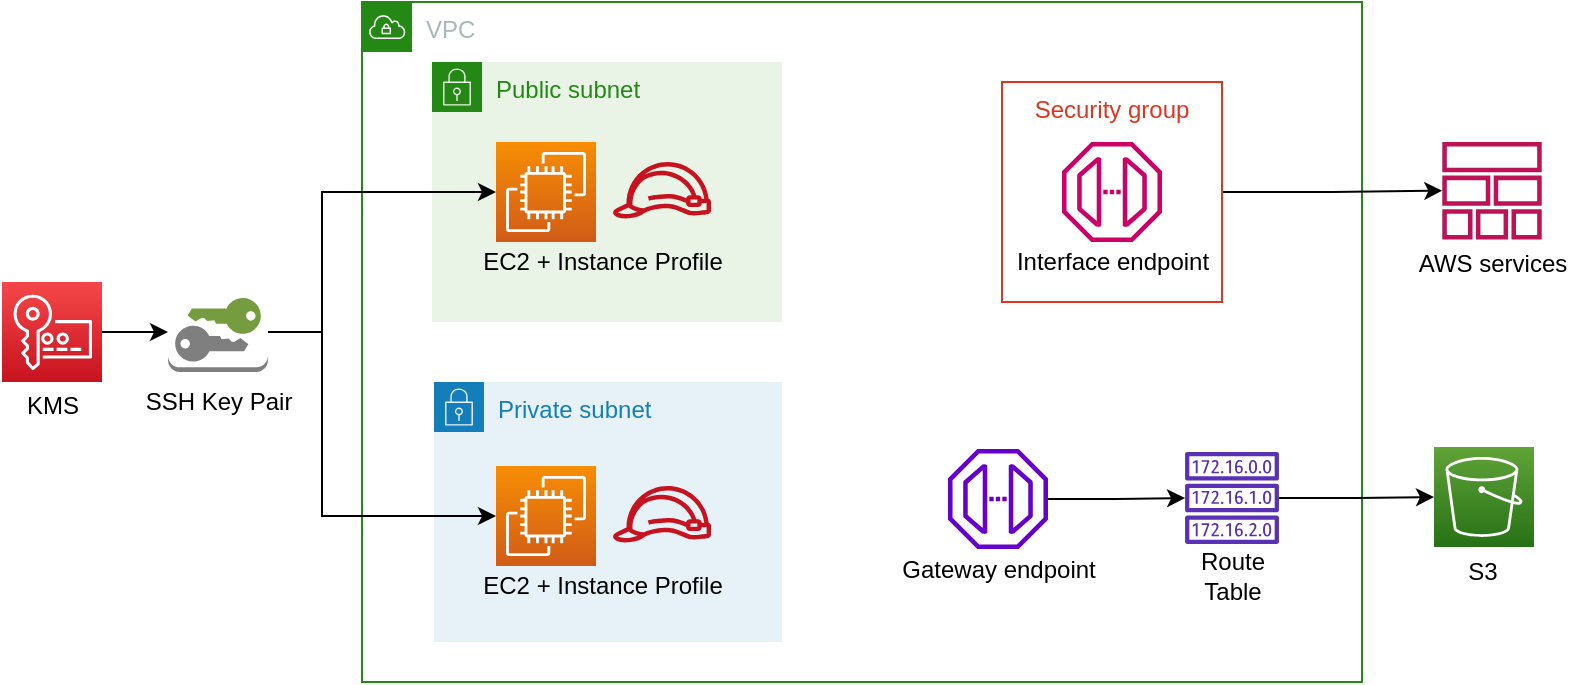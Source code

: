 <mxfile version="14.1.8" type="device"><diagram id="VrJSyCtyyk0UYBWMlAai" name="Page-1"><mxGraphModel dx="1086" dy="806" grid="1" gridSize="10" guides="1" tooltips="1" connect="1" arrows="1" fold="1" page="1" pageScale="1" pageWidth="850" pageHeight="1100" math="0" shadow="0"><root><mxCell id="0"/><mxCell id="1" parent="0"/><mxCell id="0BAHfwUMQpWNPqYW698L-1" value="VPC" style="points=[[0,0],[0.25,0],[0.5,0],[0.75,0],[1,0],[1,0.25],[1,0.5],[1,0.75],[1,1],[0.75,1],[0.5,1],[0.25,1],[0,1],[0,0.75],[0,0.5],[0,0.25]];outlineConnect=0;gradientColor=none;html=1;whiteSpace=wrap;fontSize=12;fontStyle=0;shape=mxgraph.aws4.group;grIcon=mxgraph.aws4.group_vpc;strokeColor=#248814;fillColor=none;verticalAlign=top;align=left;spacingLeft=30;fontColor=#AAB7B8;dashed=0;" vertex="1" parent="1"><mxGeometry x="200" y="340" width="500" height="340" as="geometry"/></mxCell><mxCell id="0BAHfwUMQpWNPqYW698L-2" value="Public subnet" style="points=[[0,0],[0.25,0],[0.5,0],[0.75,0],[1,0],[1,0.25],[1,0.5],[1,0.75],[1,1],[0.75,1],[0.5,1],[0.25,1],[0,1],[0,0.75],[0,0.5],[0,0.25]];outlineConnect=0;gradientColor=none;html=1;whiteSpace=wrap;fontSize=12;fontStyle=0;shape=mxgraph.aws4.group;grIcon=mxgraph.aws4.group_security_group;grStroke=0;strokeColor=#248814;fillColor=#E9F3E6;verticalAlign=top;align=left;spacingLeft=30;fontColor=#248814;dashed=0;" vertex="1" parent="1"><mxGeometry x="235" y="370" width="175" height="130" as="geometry"/></mxCell><mxCell id="0BAHfwUMQpWNPqYW698L-4" value="" style="group" vertex="1" connectable="0" parent="1"><mxGeometry x="250.0" y="410" width="140" height="70" as="geometry"/></mxCell><mxCell id="0BAHfwUMQpWNPqYW698L-5" value="" style="outlineConnect=0;fontColor=#232F3E;gradientColor=none;fillColor=#C7131F;strokeColor=none;dashed=0;verticalLabelPosition=bottom;verticalAlign=top;align=center;html=1;fontSize=12;fontStyle=0;aspect=fixed;pointerEvents=1;shape=mxgraph.aws4.role;" vertex="1" parent="0BAHfwUMQpWNPqYW698L-4"><mxGeometry x="75.0" y="10.0" width="50" height="28.21" as="geometry"/></mxCell><mxCell id="0BAHfwUMQpWNPqYW698L-6" value="" style="outlineConnect=0;fontColor=#232F3E;gradientColor=#F78E04;gradientDirection=north;fillColor=#D05C17;strokeColor=#ffffff;dashed=0;verticalLabelPosition=bottom;verticalAlign=top;align=center;html=1;fontSize=12;fontStyle=0;aspect=fixed;shape=mxgraph.aws4.resourceIcon;resIcon=mxgraph.aws4.ec2;" vertex="1" parent="0BAHfwUMQpWNPqYW698L-4"><mxGeometry x="17.0" width="50" height="50" as="geometry"/></mxCell><mxCell id="0BAHfwUMQpWNPqYW698L-7" value="&lt;div&gt;&lt;span&gt;EC2 + Instance Profile&lt;/span&gt;&lt;/div&gt;" style="text;html=1;resizable=0;autosize=1;align=center;verticalAlign=middle;points=[];fillColor=none;strokeColor=none;rounded=0;" vertex="1" parent="0BAHfwUMQpWNPqYW698L-4"><mxGeometry y="50" width="140" height="20" as="geometry"/></mxCell><mxCell id="0BAHfwUMQpWNPqYW698L-23" value="Private subnet" style="points=[[0,0],[0.25,0],[0.5,0],[0.75,0],[1,0],[1,0.25],[1,0.5],[1,0.75],[1,1],[0.75,1],[0.5,1],[0.25,1],[0,1],[0,0.75],[0,0.5],[0,0.25]];outlineConnect=0;gradientColor=none;html=1;whiteSpace=wrap;fontSize=12;fontStyle=0;shape=mxgraph.aws4.group;grIcon=mxgraph.aws4.group_security_group;grStroke=0;strokeColor=#147EBA;fillColor=#E6F2F8;verticalAlign=top;align=left;spacingLeft=30;fontColor=#147EBA;dashed=0;" vertex="1" parent="1"><mxGeometry x="236" y="530" width="174" height="130" as="geometry"/></mxCell><mxCell id="0BAHfwUMQpWNPqYW698L-24" value="" style="group" vertex="1" connectable="0" parent="1"><mxGeometry x="250.0" y="572" width="140" height="70" as="geometry"/></mxCell><mxCell id="0BAHfwUMQpWNPqYW698L-25" value="" style="outlineConnect=0;fontColor=#232F3E;gradientColor=none;fillColor=#C7131F;strokeColor=none;dashed=0;verticalLabelPosition=bottom;verticalAlign=top;align=center;html=1;fontSize=12;fontStyle=0;aspect=fixed;pointerEvents=1;shape=mxgraph.aws4.role;" vertex="1" parent="0BAHfwUMQpWNPqYW698L-24"><mxGeometry x="75.0" y="10.0" width="50" height="28.21" as="geometry"/></mxCell><mxCell id="0BAHfwUMQpWNPqYW698L-26" value="" style="outlineConnect=0;fontColor=#232F3E;gradientColor=#F78E04;gradientDirection=north;fillColor=#D05C17;strokeColor=#ffffff;dashed=0;verticalLabelPosition=bottom;verticalAlign=top;align=center;html=1;fontSize=12;fontStyle=0;aspect=fixed;shape=mxgraph.aws4.resourceIcon;resIcon=mxgraph.aws4.ec2;" vertex="1" parent="0BAHfwUMQpWNPqYW698L-24"><mxGeometry x="17.0" width="50" height="50" as="geometry"/></mxCell><mxCell id="0BAHfwUMQpWNPqYW698L-27" value="&lt;div&gt;&lt;span&gt;EC2 + Instance Profile&lt;/span&gt;&lt;/div&gt;" style="text;html=1;resizable=0;autosize=1;align=center;verticalAlign=middle;points=[];fillColor=none;strokeColor=none;rounded=0;" vertex="1" parent="0BAHfwUMQpWNPqYW698L-24"><mxGeometry y="50" width="140" height="20" as="geometry"/></mxCell><mxCell id="0BAHfwUMQpWNPqYW698L-35" value="" style="group" vertex="1" connectable="0" parent="1"><mxGeometry x="610" y="565" width="50" height="77" as="geometry"/></mxCell><mxCell id="0BAHfwUMQpWNPqYW698L-36" value="" style="outlineConnect=0;fontColor=#232F3E;gradientColor=none;fillColor=#5A30B5;strokeColor=none;dashed=0;verticalLabelPosition=bottom;verticalAlign=top;align=center;html=1;fontSize=12;fontStyle=0;aspect=fixed;pointerEvents=1;shape=mxgraph.aws4.route_table;" vertex="1" parent="0BAHfwUMQpWNPqYW698L-35"><mxGeometry x="1.4" width="47.21" height="46" as="geometry"/></mxCell><mxCell id="0BAHfwUMQpWNPqYW698L-37" value="Route&lt;br&gt;Table" style="text;html=1;resizable=0;autosize=1;align=center;verticalAlign=middle;points=[];fillColor=none;strokeColor=none;rounded=0;" vertex="1" parent="0BAHfwUMQpWNPqYW698L-35"><mxGeometry y="47" width="50" height="30" as="geometry"/></mxCell><mxCell id="0BAHfwUMQpWNPqYW698L-47" style="edgeStyle=orthogonalEdgeStyle;rounded=0;orthogonalLoop=1;jettySize=auto;html=1;entryX=0;entryY=0.5;entryDx=0;entryDy=0;entryPerimeter=0;startArrow=none;startFill=0;endArrow=classic;endFill=1;" edge="1" parent="1" source="0BAHfwUMQpWNPqYW698L-44" target="0BAHfwUMQpWNPqYW698L-46"><mxGeometry relative="1" as="geometry"/></mxCell><mxCell id="pYBIsoTa9pyas0MJcHTM-14" value="" style="group" parent="1" vertex="1" connectable="0"><mxGeometry x="710" y="562.5" width="100" height="72" as="geometry"/></mxCell><mxCell id="t7BEnbgrJtdrj7GlDJGb-8" value="" style="outlineConnect=0;fontColor=#232F3E;gradientColor=#60A337;gradientDirection=north;fillColor=#277116;strokeColor=#ffffff;dashed=0;verticalLabelPosition=bottom;verticalAlign=top;align=center;html=1;fontSize=12;fontStyle=0;aspect=fixed;shape=mxgraph.aws4.resourceIcon;resIcon=mxgraph.aws4.s3;" parent="pYBIsoTa9pyas0MJcHTM-14" vertex="1"><mxGeometry x="26" width="50" height="50" as="geometry"/></mxCell><mxCell id="t7BEnbgrJtdrj7GlDJGb-9" value="S3" style="text;html=1;resizable=0;autosize=1;align=center;verticalAlign=middle;points=[];fillColor=none;strokeColor=none;rounded=0;" parent="pYBIsoTa9pyas0MJcHTM-14" vertex="1"><mxGeometry x="35" y="52" width="30" height="20" as="geometry"/></mxCell><mxCell id="0BAHfwUMQpWNPqYW698L-50" value="" style="group" vertex="1" connectable="0" parent="1"><mxGeometry x="20" y="480" width="50" height="72" as="geometry"/></mxCell><mxCell id="0BAHfwUMQpWNPqYW698L-44" value="" style="outlineConnect=0;fontColor=#232F3E;gradientColor=#F54749;gradientDirection=north;fillColor=#C7131F;strokeColor=#ffffff;dashed=0;verticalLabelPosition=bottom;verticalAlign=top;align=center;html=1;fontSize=12;fontStyle=0;aspect=fixed;shape=mxgraph.aws4.resourceIcon;resIcon=mxgraph.aws4.key_management_service;" vertex="1" parent="0BAHfwUMQpWNPqYW698L-50"><mxGeometry width="50" height="50" as="geometry"/></mxCell><mxCell id="0BAHfwUMQpWNPqYW698L-45" value="KMS" style="text;html=1;resizable=0;autosize=1;align=center;verticalAlign=middle;points=[];fillColor=none;strokeColor=none;rounded=0;" vertex="1" parent="0BAHfwUMQpWNPqYW698L-50"><mxGeometry x="5" y="52" width="40" height="20" as="geometry"/></mxCell><mxCell id="0BAHfwUMQpWNPqYW698L-51" value="" style="group" vertex="1" connectable="0" parent="1"><mxGeometry x="83" y="485" width="90" height="65" as="geometry"/></mxCell><mxCell id="0BAHfwUMQpWNPqYW698L-46" value="" style="outlineConnect=0;dashed=0;verticalLabelPosition=bottom;verticalAlign=top;align=center;html=1;shape=mxgraph.aws3.long_term_security_credential;fillColor=#ffffff;gradientColor=none;aspect=fixed;" vertex="1" parent="0BAHfwUMQpWNPqYW698L-51"><mxGeometry x="20" width="50" height="40" as="geometry"/></mxCell><mxCell id="0BAHfwUMQpWNPqYW698L-49" value="SSH Key Pair" style="text;html=1;resizable=0;autosize=1;align=center;verticalAlign=middle;points=[];fillColor=none;strokeColor=none;rounded=0;" vertex="1" parent="0BAHfwUMQpWNPqYW698L-51"><mxGeometry y="45" width="90" height="20" as="geometry"/></mxCell><mxCell id="0BAHfwUMQpWNPqYW698L-52" style="edgeStyle=orthogonalEdgeStyle;rounded=0;orthogonalLoop=1;jettySize=auto;html=1;exitX=1;exitY=0.5;exitDx=0;exitDy=0;exitPerimeter=0;" edge="1" parent="1" source="0BAHfwUMQpWNPqYW698L-46" target="0BAHfwUMQpWNPqYW698L-6"><mxGeometry relative="1" as="geometry"><Array as="points"><mxPoint x="180" y="505"/><mxPoint x="180" y="435"/></Array></mxGeometry></mxCell><mxCell id="0BAHfwUMQpWNPqYW698L-53" style="edgeStyle=orthogonalEdgeStyle;rounded=0;orthogonalLoop=1;jettySize=auto;html=1;exitX=1;exitY=0.5;exitDx=0;exitDy=0;exitPerimeter=0;" edge="1" parent="1" source="0BAHfwUMQpWNPqYW698L-46" target="0BAHfwUMQpWNPqYW698L-26"><mxGeometry relative="1" as="geometry"><Array as="points"><mxPoint x="180" y="505"/><mxPoint x="180" y="597"/></Array></mxGeometry></mxCell><mxCell id="0BAHfwUMQpWNPqYW698L-65" value="" style="group" vertex="1" connectable="0" parent="1"><mxGeometry x="720" y="410" width="90" height="71" as="geometry"/></mxCell><mxCell id="0BAHfwUMQpWNPqYW698L-63" value="" style="outlineConnect=0;fontColor=#232F3E;gradientColor=none;fillColor=#BC1356;strokeColor=none;dashed=0;verticalLabelPosition=bottom;verticalAlign=top;align=center;html=1;fontSize=12;fontStyle=0;aspect=fixed;pointerEvents=1;shape=mxgraph.aws4.stack;" vertex="1" parent="0BAHfwUMQpWNPqYW698L-65"><mxGeometry x="20" width="50" height="48.72" as="geometry"/></mxCell><mxCell id="0BAHfwUMQpWNPqYW698L-64" value="AWS services" style="text;html=1;align=center;verticalAlign=middle;resizable=0;points=[];autosize=1;" vertex="1" parent="0BAHfwUMQpWNPqYW698L-65"><mxGeometry y="51" width="90" height="20" as="geometry"/></mxCell><mxCell id="0BAHfwUMQpWNPqYW698L-66" style="edgeStyle=orthogonalEdgeStyle;rounded=0;orthogonalLoop=1;jettySize=auto;html=1;" edge="1" parent="1" source="0BAHfwUMQpWNPqYW698L-36" target="t7BEnbgrJtdrj7GlDJGb-8"><mxGeometry relative="1" as="geometry"/></mxCell><mxCell id="0BAHfwUMQpWNPqYW698L-67" style="edgeStyle=orthogonalEdgeStyle;rounded=0;orthogonalLoop=1;jettySize=auto;html=1;" edge="1" parent="1" source="0BAHfwUMQpWNPqYW698L-55" target="0BAHfwUMQpWNPqYW698L-36"><mxGeometry relative="1" as="geometry"/></mxCell><mxCell id="0BAHfwUMQpWNPqYW698L-68" style="edgeStyle=orthogonalEdgeStyle;rounded=0;orthogonalLoop=1;jettySize=auto;html=1;" edge="1" parent="1" source="0BAHfwUMQpWNPqYW698L-58" target="0BAHfwUMQpWNPqYW698L-63"><mxGeometry relative="1" as="geometry"/></mxCell><mxCell id="0BAHfwUMQpWNPqYW698L-70" value="" style="group" vertex="1" connectable="0" parent="1"><mxGeometry x="520" y="380" width="110" height="110" as="geometry"/></mxCell><mxCell id="0BAHfwUMQpWNPqYW698L-58" value="Security group" style="fillColor=none;strokeColor=#DD3522;verticalAlign=top;fontStyle=0;fontColor=#DD3522;" vertex="1" parent="0BAHfwUMQpWNPqYW698L-70"><mxGeometry width="110" height="110" as="geometry"/></mxCell><mxCell id="0BAHfwUMQpWNPqYW698L-69" value="" style="group" vertex="1" connectable="0" parent="0BAHfwUMQpWNPqYW698L-70"><mxGeometry y="30" width="110" height="70" as="geometry"/></mxCell><mxCell id="pYBIsoTa9pyas0MJcHTM-3" value="" style="outlineConnect=0;fontColor=#232F3E;gradientColor=none;strokeColor=none;dashed=0;verticalLabelPosition=bottom;verticalAlign=top;align=center;html=1;fontSize=12;fontStyle=0;aspect=fixed;pointerEvents=1;shape=mxgraph.aws4.endpoint;fillColor=#CC0066;" parent="0BAHfwUMQpWNPqYW698L-69" vertex="1"><mxGeometry x="30" width="50" height="50" as="geometry"/></mxCell><mxCell id="pYBIsoTa9pyas0MJcHTM-33" value="Interface endpoint" style="text;html=1;align=center;verticalAlign=middle;resizable=0;points=[];autosize=1;" parent="0BAHfwUMQpWNPqYW698L-69" vertex="1"><mxGeometry y="50" width="110" height="20" as="geometry"/></mxCell><mxCell id="0BAHfwUMQpWNPqYW698L-71" value="" style="group" vertex="1" connectable="0" parent="1"><mxGeometry x="463" y="563.5" width="110" height="70" as="geometry"/></mxCell><mxCell id="0BAHfwUMQpWNPqYW698L-55" value="" style="outlineConnect=0;fontColor=#232F3E;gradientColor=none;strokeColor=none;dashed=0;verticalLabelPosition=bottom;verticalAlign=top;align=center;html=1;fontSize=12;fontStyle=0;aspect=fixed;pointerEvents=1;shape=mxgraph.aws4.endpoint;fillColor=#6600CC;" vertex="1" parent="0BAHfwUMQpWNPqYW698L-71"><mxGeometry x="30" width="50" height="50" as="geometry"/></mxCell><mxCell id="0BAHfwUMQpWNPqYW698L-56" value="Gateway endpoint" style="text;html=1;align=center;verticalAlign=middle;resizable=0;points=[];autosize=1;" vertex="1" parent="0BAHfwUMQpWNPqYW698L-71"><mxGeometry y="50" width="110" height="20" as="geometry"/></mxCell></root></mxGraphModel></diagram></mxfile>
